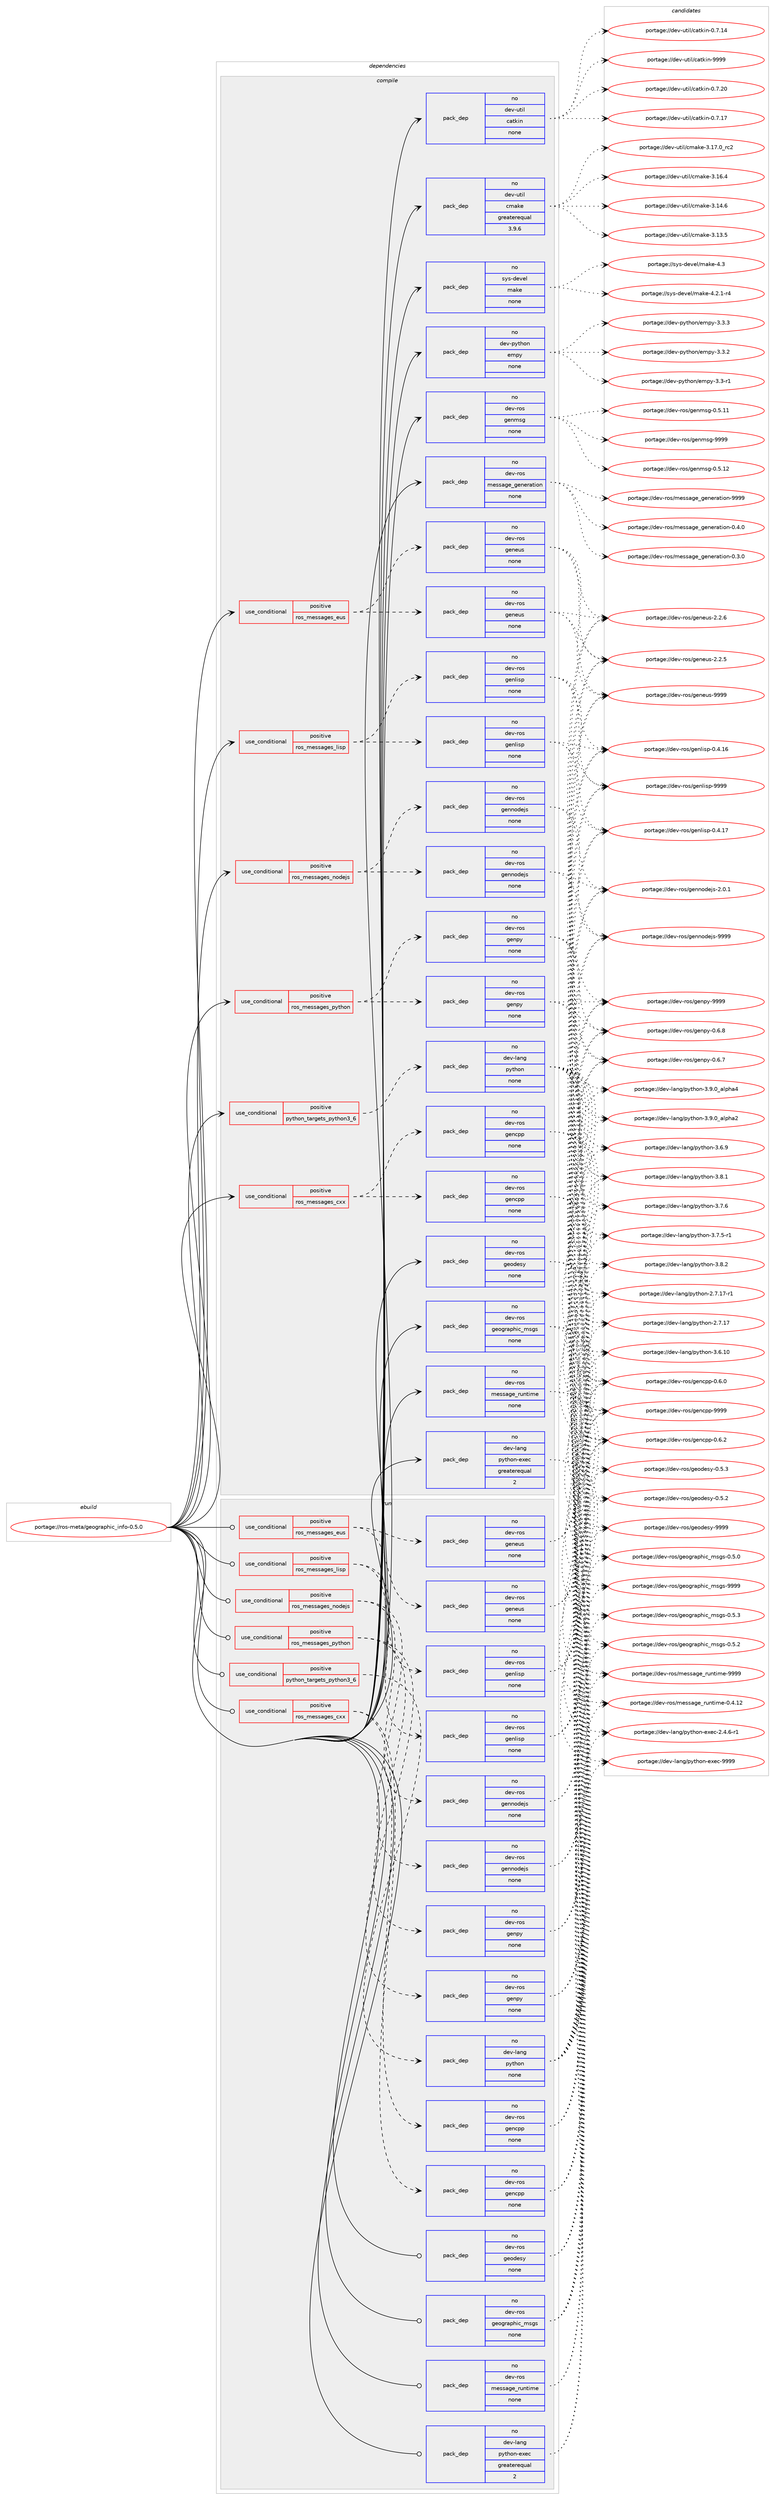 digraph prolog {

# *************
# Graph options
# *************

newrank=true;
concentrate=true;
compound=true;
graph [rankdir=LR,fontname=Helvetica,fontsize=10,ranksep=1.5];#, ranksep=2.5, nodesep=0.2];
edge  [arrowhead=vee];
node  [fontname=Helvetica,fontsize=10];

# **********
# The ebuild
# **********

subgraph cluster_leftcol {
color=gray;
rank=same;
label=<<i>ebuild</i>>;
id [label="portage://ros-meta/geographic_info-0.5.0", color=red, width=4, href="../ros-meta/geographic_info-0.5.0.svg"];
}

# ****************
# The dependencies
# ****************

subgraph cluster_midcol {
color=gray;
label=<<i>dependencies</i>>;
subgraph cluster_compile {
fillcolor="#eeeeee";
style=filled;
label=<<i>compile</i>>;
subgraph cond12193 {
dependency62284 [label=<<TABLE BORDER="0" CELLBORDER="1" CELLSPACING="0" CELLPADDING="4"><TR><TD ROWSPAN="3" CELLPADDING="10">use_conditional</TD></TR><TR><TD>positive</TD></TR><TR><TD>python_targets_python3_6</TD></TR></TABLE>>, shape=none, color=red];
subgraph pack48823 {
dependency62285 [label=<<TABLE BORDER="0" CELLBORDER="1" CELLSPACING="0" CELLPADDING="4" WIDTH="220"><TR><TD ROWSPAN="6" CELLPADDING="30">pack_dep</TD></TR><TR><TD WIDTH="110">no</TD></TR><TR><TD>dev-lang</TD></TR><TR><TD>python</TD></TR><TR><TD>none</TD></TR><TR><TD></TD></TR></TABLE>>, shape=none, color=blue];
}
dependency62284:e -> dependency62285:w [weight=20,style="dashed",arrowhead="vee"];
}
id:e -> dependency62284:w [weight=20,style="solid",arrowhead="vee"];
subgraph cond12194 {
dependency62286 [label=<<TABLE BORDER="0" CELLBORDER="1" CELLSPACING="0" CELLPADDING="4"><TR><TD ROWSPAN="3" CELLPADDING="10">use_conditional</TD></TR><TR><TD>positive</TD></TR><TR><TD>ros_messages_cxx</TD></TR></TABLE>>, shape=none, color=red];
subgraph pack48824 {
dependency62287 [label=<<TABLE BORDER="0" CELLBORDER="1" CELLSPACING="0" CELLPADDING="4" WIDTH="220"><TR><TD ROWSPAN="6" CELLPADDING="30">pack_dep</TD></TR><TR><TD WIDTH="110">no</TD></TR><TR><TD>dev-ros</TD></TR><TR><TD>gencpp</TD></TR><TR><TD>none</TD></TR><TR><TD></TD></TR></TABLE>>, shape=none, color=blue];
}
dependency62286:e -> dependency62287:w [weight=20,style="dashed",arrowhead="vee"];
subgraph pack48825 {
dependency62288 [label=<<TABLE BORDER="0" CELLBORDER="1" CELLSPACING="0" CELLPADDING="4" WIDTH="220"><TR><TD ROWSPAN="6" CELLPADDING="30">pack_dep</TD></TR><TR><TD WIDTH="110">no</TD></TR><TR><TD>dev-ros</TD></TR><TR><TD>gencpp</TD></TR><TR><TD>none</TD></TR><TR><TD></TD></TR></TABLE>>, shape=none, color=blue];
}
dependency62286:e -> dependency62288:w [weight=20,style="dashed",arrowhead="vee"];
}
id:e -> dependency62286:w [weight=20,style="solid",arrowhead="vee"];
subgraph cond12195 {
dependency62289 [label=<<TABLE BORDER="0" CELLBORDER="1" CELLSPACING="0" CELLPADDING="4"><TR><TD ROWSPAN="3" CELLPADDING="10">use_conditional</TD></TR><TR><TD>positive</TD></TR><TR><TD>ros_messages_eus</TD></TR></TABLE>>, shape=none, color=red];
subgraph pack48826 {
dependency62290 [label=<<TABLE BORDER="0" CELLBORDER="1" CELLSPACING="0" CELLPADDING="4" WIDTH="220"><TR><TD ROWSPAN="6" CELLPADDING="30">pack_dep</TD></TR><TR><TD WIDTH="110">no</TD></TR><TR><TD>dev-ros</TD></TR><TR><TD>geneus</TD></TR><TR><TD>none</TD></TR><TR><TD></TD></TR></TABLE>>, shape=none, color=blue];
}
dependency62289:e -> dependency62290:w [weight=20,style="dashed",arrowhead="vee"];
subgraph pack48827 {
dependency62291 [label=<<TABLE BORDER="0" CELLBORDER="1" CELLSPACING="0" CELLPADDING="4" WIDTH="220"><TR><TD ROWSPAN="6" CELLPADDING="30">pack_dep</TD></TR><TR><TD WIDTH="110">no</TD></TR><TR><TD>dev-ros</TD></TR><TR><TD>geneus</TD></TR><TR><TD>none</TD></TR><TR><TD></TD></TR></TABLE>>, shape=none, color=blue];
}
dependency62289:e -> dependency62291:w [weight=20,style="dashed",arrowhead="vee"];
}
id:e -> dependency62289:w [weight=20,style="solid",arrowhead="vee"];
subgraph cond12196 {
dependency62292 [label=<<TABLE BORDER="0" CELLBORDER="1" CELLSPACING="0" CELLPADDING="4"><TR><TD ROWSPAN="3" CELLPADDING="10">use_conditional</TD></TR><TR><TD>positive</TD></TR><TR><TD>ros_messages_lisp</TD></TR></TABLE>>, shape=none, color=red];
subgraph pack48828 {
dependency62293 [label=<<TABLE BORDER="0" CELLBORDER="1" CELLSPACING="0" CELLPADDING="4" WIDTH="220"><TR><TD ROWSPAN="6" CELLPADDING="30">pack_dep</TD></TR><TR><TD WIDTH="110">no</TD></TR><TR><TD>dev-ros</TD></TR><TR><TD>genlisp</TD></TR><TR><TD>none</TD></TR><TR><TD></TD></TR></TABLE>>, shape=none, color=blue];
}
dependency62292:e -> dependency62293:w [weight=20,style="dashed",arrowhead="vee"];
subgraph pack48829 {
dependency62294 [label=<<TABLE BORDER="0" CELLBORDER="1" CELLSPACING="0" CELLPADDING="4" WIDTH="220"><TR><TD ROWSPAN="6" CELLPADDING="30">pack_dep</TD></TR><TR><TD WIDTH="110">no</TD></TR><TR><TD>dev-ros</TD></TR><TR><TD>genlisp</TD></TR><TR><TD>none</TD></TR><TR><TD></TD></TR></TABLE>>, shape=none, color=blue];
}
dependency62292:e -> dependency62294:w [weight=20,style="dashed",arrowhead="vee"];
}
id:e -> dependency62292:w [weight=20,style="solid",arrowhead="vee"];
subgraph cond12197 {
dependency62295 [label=<<TABLE BORDER="0" CELLBORDER="1" CELLSPACING="0" CELLPADDING="4"><TR><TD ROWSPAN="3" CELLPADDING="10">use_conditional</TD></TR><TR><TD>positive</TD></TR><TR><TD>ros_messages_nodejs</TD></TR></TABLE>>, shape=none, color=red];
subgraph pack48830 {
dependency62296 [label=<<TABLE BORDER="0" CELLBORDER="1" CELLSPACING="0" CELLPADDING="4" WIDTH="220"><TR><TD ROWSPAN="6" CELLPADDING="30">pack_dep</TD></TR><TR><TD WIDTH="110">no</TD></TR><TR><TD>dev-ros</TD></TR><TR><TD>gennodejs</TD></TR><TR><TD>none</TD></TR><TR><TD></TD></TR></TABLE>>, shape=none, color=blue];
}
dependency62295:e -> dependency62296:w [weight=20,style="dashed",arrowhead="vee"];
subgraph pack48831 {
dependency62297 [label=<<TABLE BORDER="0" CELLBORDER="1" CELLSPACING="0" CELLPADDING="4" WIDTH="220"><TR><TD ROWSPAN="6" CELLPADDING="30">pack_dep</TD></TR><TR><TD WIDTH="110">no</TD></TR><TR><TD>dev-ros</TD></TR><TR><TD>gennodejs</TD></TR><TR><TD>none</TD></TR><TR><TD></TD></TR></TABLE>>, shape=none, color=blue];
}
dependency62295:e -> dependency62297:w [weight=20,style="dashed",arrowhead="vee"];
}
id:e -> dependency62295:w [weight=20,style="solid",arrowhead="vee"];
subgraph cond12198 {
dependency62298 [label=<<TABLE BORDER="0" CELLBORDER="1" CELLSPACING="0" CELLPADDING="4"><TR><TD ROWSPAN="3" CELLPADDING="10">use_conditional</TD></TR><TR><TD>positive</TD></TR><TR><TD>ros_messages_python</TD></TR></TABLE>>, shape=none, color=red];
subgraph pack48832 {
dependency62299 [label=<<TABLE BORDER="0" CELLBORDER="1" CELLSPACING="0" CELLPADDING="4" WIDTH="220"><TR><TD ROWSPAN="6" CELLPADDING="30">pack_dep</TD></TR><TR><TD WIDTH="110">no</TD></TR><TR><TD>dev-ros</TD></TR><TR><TD>genpy</TD></TR><TR><TD>none</TD></TR><TR><TD></TD></TR></TABLE>>, shape=none, color=blue];
}
dependency62298:e -> dependency62299:w [weight=20,style="dashed",arrowhead="vee"];
subgraph pack48833 {
dependency62300 [label=<<TABLE BORDER="0" CELLBORDER="1" CELLSPACING="0" CELLPADDING="4" WIDTH="220"><TR><TD ROWSPAN="6" CELLPADDING="30">pack_dep</TD></TR><TR><TD WIDTH="110">no</TD></TR><TR><TD>dev-ros</TD></TR><TR><TD>genpy</TD></TR><TR><TD>none</TD></TR><TR><TD></TD></TR></TABLE>>, shape=none, color=blue];
}
dependency62298:e -> dependency62300:w [weight=20,style="dashed",arrowhead="vee"];
}
id:e -> dependency62298:w [weight=20,style="solid",arrowhead="vee"];
subgraph pack48834 {
dependency62301 [label=<<TABLE BORDER="0" CELLBORDER="1" CELLSPACING="0" CELLPADDING="4" WIDTH="220"><TR><TD ROWSPAN="6" CELLPADDING="30">pack_dep</TD></TR><TR><TD WIDTH="110">no</TD></TR><TR><TD>dev-lang</TD></TR><TR><TD>python-exec</TD></TR><TR><TD>greaterequal</TD></TR><TR><TD>2</TD></TR></TABLE>>, shape=none, color=blue];
}
id:e -> dependency62301:w [weight=20,style="solid",arrowhead="vee"];
subgraph pack48835 {
dependency62302 [label=<<TABLE BORDER="0" CELLBORDER="1" CELLSPACING="0" CELLPADDING="4" WIDTH="220"><TR><TD ROWSPAN="6" CELLPADDING="30">pack_dep</TD></TR><TR><TD WIDTH="110">no</TD></TR><TR><TD>dev-python</TD></TR><TR><TD>empy</TD></TR><TR><TD>none</TD></TR><TR><TD></TD></TR></TABLE>>, shape=none, color=blue];
}
id:e -> dependency62302:w [weight=20,style="solid",arrowhead="vee"];
subgraph pack48836 {
dependency62303 [label=<<TABLE BORDER="0" CELLBORDER="1" CELLSPACING="0" CELLPADDING="4" WIDTH="220"><TR><TD ROWSPAN="6" CELLPADDING="30">pack_dep</TD></TR><TR><TD WIDTH="110">no</TD></TR><TR><TD>dev-ros</TD></TR><TR><TD>genmsg</TD></TR><TR><TD>none</TD></TR><TR><TD></TD></TR></TABLE>>, shape=none, color=blue];
}
id:e -> dependency62303:w [weight=20,style="solid",arrowhead="vee"];
subgraph pack48837 {
dependency62304 [label=<<TABLE BORDER="0" CELLBORDER="1" CELLSPACING="0" CELLPADDING="4" WIDTH="220"><TR><TD ROWSPAN="6" CELLPADDING="30">pack_dep</TD></TR><TR><TD WIDTH="110">no</TD></TR><TR><TD>dev-ros</TD></TR><TR><TD>geodesy</TD></TR><TR><TD>none</TD></TR><TR><TD></TD></TR></TABLE>>, shape=none, color=blue];
}
id:e -> dependency62304:w [weight=20,style="solid",arrowhead="vee"];
subgraph pack48838 {
dependency62305 [label=<<TABLE BORDER="0" CELLBORDER="1" CELLSPACING="0" CELLPADDING="4" WIDTH="220"><TR><TD ROWSPAN="6" CELLPADDING="30">pack_dep</TD></TR><TR><TD WIDTH="110">no</TD></TR><TR><TD>dev-ros</TD></TR><TR><TD>geographic_msgs</TD></TR><TR><TD>none</TD></TR><TR><TD></TD></TR></TABLE>>, shape=none, color=blue];
}
id:e -> dependency62305:w [weight=20,style="solid",arrowhead="vee"];
subgraph pack48839 {
dependency62306 [label=<<TABLE BORDER="0" CELLBORDER="1" CELLSPACING="0" CELLPADDING="4" WIDTH="220"><TR><TD ROWSPAN="6" CELLPADDING="30">pack_dep</TD></TR><TR><TD WIDTH="110">no</TD></TR><TR><TD>dev-ros</TD></TR><TR><TD>message_generation</TD></TR><TR><TD>none</TD></TR><TR><TD></TD></TR></TABLE>>, shape=none, color=blue];
}
id:e -> dependency62306:w [weight=20,style="solid",arrowhead="vee"];
subgraph pack48840 {
dependency62307 [label=<<TABLE BORDER="0" CELLBORDER="1" CELLSPACING="0" CELLPADDING="4" WIDTH="220"><TR><TD ROWSPAN="6" CELLPADDING="30">pack_dep</TD></TR><TR><TD WIDTH="110">no</TD></TR><TR><TD>dev-ros</TD></TR><TR><TD>message_runtime</TD></TR><TR><TD>none</TD></TR><TR><TD></TD></TR></TABLE>>, shape=none, color=blue];
}
id:e -> dependency62307:w [weight=20,style="solid",arrowhead="vee"];
subgraph pack48841 {
dependency62308 [label=<<TABLE BORDER="0" CELLBORDER="1" CELLSPACING="0" CELLPADDING="4" WIDTH="220"><TR><TD ROWSPAN="6" CELLPADDING="30">pack_dep</TD></TR><TR><TD WIDTH="110">no</TD></TR><TR><TD>dev-util</TD></TR><TR><TD>catkin</TD></TR><TR><TD>none</TD></TR><TR><TD></TD></TR></TABLE>>, shape=none, color=blue];
}
id:e -> dependency62308:w [weight=20,style="solid",arrowhead="vee"];
subgraph pack48842 {
dependency62309 [label=<<TABLE BORDER="0" CELLBORDER="1" CELLSPACING="0" CELLPADDING="4" WIDTH="220"><TR><TD ROWSPAN="6" CELLPADDING="30">pack_dep</TD></TR><TR><TD WIDTH="110">no</TD></TR><TR><TD>dev-util</TD></TR><TR><TD>cmake</TD></TR><TR><TD>greaterequal</TD></TR><TR><TD>3.9.6</TD></TR></TABLE>>, shape=none, color=blue];
}
id:e -> dependency62309:w [weight=20,style="solid",arrowhead="vee"];
subgraph pack48843 {
dependency62310 [label=<<TABLE BORDER="0" CELLBORDER="1" CELLSPACING="0" CELLPADDING="4" WIDTH="220"><TR><TD ROWSPAN="6" CELLPADDING="30">pack_dep</TD></TR><TR><TD WIDTH="110">no</TD></TR><TR><TD>sys-devel</TD></TR><TR><TD>make</TD></TR><TR><TD>none</TD></TR><TR><TD></TD></TR></TABLE>>, shape=none, color=blue];
}
id:e -> dependency62310:w [weight=20,style="solid",arrowhead="vee"];
}
subgraph cluster_compileandrun {
fillcolor="#eeeeee";
style=filled;
label=<<i>compile and run</i>>;
}
subgraph cluster_run {
fillcolor="#eeeeee";
style=filled;
label=<<i>run</i>>;
subgraph cond12199 {
dependency62311 [label=<<TABLE BORDER="0" CELLBORDER="1" CELLSPACING="0" CELLPADDING="4"><TR><TD ROWSPAN="3" CELLPADDING="10">use_conditional</TD></TR><TR><TD>positive</TD></TR><TR><TD>python_targets_python3_6</TD></TR></TABLE>>, shape=none, color=red];
subgraph pack48844 {
dependency62312 [label=<<TABLE BORDER="0" CELLBORDER="1" CELLSPACING="0" CELLPADDING="4" WIDTH="220"><TR><TD ROWSPAN="6" CELLPADDING="30">pack_dep</TD></TR><TR><TD WIDTH="110">no</TD></TR><TR><TD>dev-lang</TD></TR><TR><TD>python</TD></TR><TR><TD>none</TD></TR><TR><TD></TD></TR></TABLE>>, shape=none, color=blue];
}
dependency62311:e -> dependency62312:w [weight=20,style="dashed",arrowhead="vee"];
}
id:e -> dependency62311:w [weight=20,style="solid",arrowhead="odot"];
subgraph cond12200 {
dependency62313 [label=<<TABLE BORDER="0" CELLBORDER="1" CELLSPACING="0" CELLPADDING="4"><TR><TD ROWSPAN="3" CELLPADDING="10">use_conditional</TD></TR><TR><TD>positive</TD></TR><TR><TD>ros_messages_cxx</TD></TR></TABLE>>, shape=none, color=red];
subgraph pack48845 {
dependency62314 [label=<<TABLE BORDER="0" CELLBORDER="1" CELLSPACING="0" CELLPADDING="4" WIDTH="220"><TR><TD ROWSPAN="6" CELLPADDING="30">pack_dep</TD></TR><TR><TD WIDTH="110">no</TD></TR><TR><TD>dev-ros</TD></TR><TR><TD>gencpp</TD></TR><TR><TD>none</TD></TR><TR><TD></TD></TR></TABLE>>, shape=none, color=blue];
}
dependency62313:e -> dependency62314:w [weight=20,style="dashed",arrowhead="vee"];
subgraph pack48846 {
dependency62315 [label=<<TABLE BORDER="0" CELLBORDER="1" CELLSPACING="0" CELLPADDING="4" WIDTH="220"><TR><TD ROWSPAN="6" CELLPADDING="30">pack_dep</TD></TR><TR><TD WIDTH="110">no</TD></TR><TR><TD>dev-ros</TD></TR><TR><TD>gencpp</TD></TR><TR><TD>none</TD></TR><TR><TD></TD></TR></TABLE>>, shape=none, color=blue];
}
dependency62313:e -> dependency62315:w [weight=20,style="dashed",arrowhead="vee"];
}
id:e -> dependency62313:w [weight=20,style="solid",arrowhead="odot"];
subgraph cond12201 {
dependency62316 [label=<<TABLE BORDER="0" CELLBORDER="1" CELLSPACING="0" CELLPADDING="4"><TR><TD ROWSPAN="3" CELLPADDING="10">use_conditional</TD></TR><TR><TD>positive</TD></TR><TR><TD>ros_messages_eus</TD></TR></TABLE>>, shape=none, color=red];
subgraph pack48847 {
dependency62317 [label=<<TABLE BORDER="0" CELLBORDER="1" CELLSPACING="0" CELLPADDING="4" WIDTH="220"><TR><TD ROWSPAN="6" CELLPADDING="30">pack_dep</TD></TR><TR><TD WIDTH="110">no</TD></TR><TR><TD>dev-ros</TD></TR><TR><TD>geneus</TD></TR><TR><TD>none</TD></TR><TR><TD></TD></TR></TABLE>>, shape=none, color=blue];
}
dependency62316:e -> dependency62317:w [weight=20,style="dashed",arrowhead="vee"];
subgraph pack48848 {
dependency62318 [label=<<TABLE BORDER="0" CELLBORDER="1" CELLSPACING="0" CELLPADDING="4" WIDTH="220"><TR><TD ROWSPAN="6" CELLPADDING="30">pack_dep</TD></TR><TR><TD WIDTH="110">no</TD></TR><TR><TD>dev-ros</TD></TR><TR><TD>geneus</TD></TR><TR><TD>none</TD></TR><TR><TD></TD></TR></TABLE>>, shape=none, color=blue];
}
dependency62316:e -> dependency62318:w [weight=20,style="dashed",arrowhead="vee"];
}
id:e -> dependency62316:w [weight=20,style="solid",arrowhead="odot"];
subgraph cond12202 {
dependency62319 [label=<<TABLE BORDER="0" CELLBORDER="1" CELLSPACING="0" CELLPADDING="4"><TR><TD ROWSPAN="3" CELLPADDING="10">use_conditional</TD></TR><TR><TD>positive</TD></TR><TR><TD>ros_messages_lisp</TD></TR></TABLE>>, shape=none, color=red];
subgraph pack48849 {
dependency62320 [label=<<TABLE BORDER="0" CELLBORDER="1" CELLSPACING="0" CELLPADDING="4" WIDTH="220"><TR><TD ROWSPAN="6" CELLPADDING="30">pack_dep</TD></TR><TR><TD WIDTH="110">no</TD></TR><TR><TD>dev-ros</TD></TR><TR><TD>genlisp</TD></TR><TR><TD>none</TD></TR><TR><TD></TD></TR></TABLE>>, shape=none, color=blue];
}
dependency62319:e -> dependency62320:w [weight=20,style="dashed",arrowhead="vee"];
subgraph pack48850 {
dependency62321 [label=<<TABLE BORDER="0" CELLBORDER="1" CELLSPACING="0" CELLPADDING="4" WIDTH="220"><TR><TD ROWSPAN="6" CELLPADDING="30">pack_dep</TD></TR><TR><TD WIDTH="110">no</TD></TR><TR><TD>dev-ros</TD></TR><TR><TD>genlisp</TD></TR><TR><TD>none</TD></TR><TR><TD></TD></TR></TABLE>>, shape=none, color=blue];
}
dependency62319:e -> dependency62321:w [weight=20,style="dashed",arrowhead="vee"];
}
id:e -> dependency62319:w [weight=20,style="solid",arrowhead="odot"];
subgraph cond12203 {
dependency62322 [label=<<TABLE BORDER="0" CELLBORDER="1" CELLSPACING="0" CELLPADDING="4"><TR><TD ROWSPAN="3" CELLPADDING="10">use_conditional</TD></TR><TR><TD>positive</TD></TR><TR><TD>ros_messages_nodejs</TD></TR></TABLE>>, shape=none, color=red];
subgraph pack48851 {
dependency62323 [label=<<TABLE BORDER="0" CELLBORDER="1" CELLSPACING="0" CELLPADDING="4" WIDTH="220"><TR><TD ROWSPAN="6" CELLPADDING="30">pack_dep</TD></TR><TR><TD WIDTH="110">no</TD></TR><TR><TD>dev-ros</TD></TR><TR><TD>gennodejs</TD></TR><TR><TD>none</TD></TR><TR><TD></TD></TR></TABLE>>, shape=none, color=blue];
}
dependency62322:e -> dependency62323:w [weight=20,style="dashed",arrowhead="vee"];
subgraph pack48852 {
dependency62324 [label=<<TABLE BORDER="0" CELLBORDER="1" CELLSPACING="0" CELLPADDING="4" WIDTH="220"><TR><TD ROWSPAN="6" CELLPADDING="30">pack_dep</TD></TR><TR><TD WIDTH="110">no</TD></TR><TR><TD>dev-ros</TD></TR><TR><TD>gennodejs</TD></TR><TR><TD>none</TD></TR><TR><TD></TD></TR></TABLE>>, shape=none, color=blue];
}
dependency62322:e -> dependency62324:w [weight=20,style="dashed",arrowhead="vee"];
}
id:e -> dependency62322:w [weight=20,style="solid",arrowhead="odot"];
subgraph cond12204 {
dependency62325 [label=<<TABLE BORDER="0" CELLBORDER="1" CELLSPACING="0" CELLPADDING="4"><TR><TD ROWSPAN="3" CELLPADDING="10">use_conditional</TD></TR><TR><TD>positive</TD></TR><TR><TD>ros_messages_python</TD></TR></TABLE>>, shape=none, color=red];
subgraph pack48853 {
dependency62326 [label=<<TABLE BORDER="0" CELLBORDER="1" CELLSPACING="0" CELLPADDING="4" WIDTH="220"><TR><TD ROWSPAN="6" CELLPADDING="30">pack_dep</TD></TR><TR><TD WIDTH="110">no</TD></TR><TR><TD>dev-ros</TD></TR><TR><TD>genpy</TD></TR><TR><TD>none</TD></TR><TR><TD></TD></TR></TABLE>>, shape=none, color=blue];
}
dependency62325:e -> dependency62326:w [weight=20,style="dashed",arrowhead="vee"];
subgraph pack48854 {
dependency62327 [label=<<TABLE BORDER="0" CELLBORDER="1" CELLSPACING="0" CELLPADDING="4" WIDTH="220"><TR><TD ROWSPAN="6" CELLPADDING="30">pack_dep</TD></TR><TR><TD WIDTH="110">no</TD></TR><TR><TD>dev-ros</TD></TR><TR><TD>genpy</TD></TR><TR><TD>none</TD></TR><TR><TD></TD></TR></TABLE>>, shape=none, color=blue];
}
dependency62325:e -> dependency62327:w [weight=20,style="dashed",arrowhead="vee"];
}
id:e -> dependency62325:w [weight=20,style="solid",arrowhead="odot"];
subgraph pack48855 {
dependency62328 [label=<<TABLE BORDER="0" CELLBORDER="1" CELLSPACING="0" CELLPADDING="4" WIDTH="220"><TR><TD ROWSPAN="6" CELLPADDING="30">pack_dep</TD></TR><TR><TD WIDTH="110">no</TD></TR><TR><TD>dev-lang</TD></TR><TR><TD>python-exec</TD></TR><TR><TD>greaterequal</TD></TR><TR><TD>2</TD></TR></TABLE>>, shape=none, color=blue];
}
id:e -> dependency62328:w [weight=20,style="solid",arrowhead="odot"];
subgraph pack48856 {
dependency62329 [label=<<TABLE BORDER="0" CELLBORDER="1" CELLSPACING="0" CELLPADDING="4" WIDTH="220"><TR><TD ROWSPAN="6" CELLPADDING="30">pack_dep</TD></TR><TR><TD WIDTH="110">no</TD></TR><TR><TD>dev-ros</TD></TR><TR><TD>geodesy</TD></TR><TR><TD>none</TD></TR><TR><TD></TD></TR></TABLE>>, shape=none, color=blue];
}
id:e -> dependency62329:w [weight=20,style="solid",arrowhead="odot"];
subgraph pack48857 {
dependency62330 [label=<<TABLE BORDER="0" CELLBORDER="1" CELLSPACING="0" CELLPADDING="4" WIDTH="220"><TR><TD ROWSPAN="6" CELLPADDING="30">pack_dep</TD></TR><TR><TD WIDTH="110">no</TD></TR><TR><TD>dev-ros</TD></TR><TR><TD>geographic_msgs</TD></TR><TR><TD>none</TD></TR><TR><TD></TD></TR></TABLE>>, shape=none, color=blue];
}
id:e -> dependency62330:w [weight=20,style="solid",arrowhead="odot"];
subgraph pack48858 {
dependency62331 [label=<<TABLE BORDER="0" CELLBORDER="1" CELLSPACING="0" CELLPADDING="4" WIDTH="220"><TR><TD ROWSPAN="6" CELLPADDING="30">pack_dep</TD></TR><TR><TD WIDTH="110">no</TD></TR><TR><TD>dev-ros</TD></TR><TR><TD>message_runtime</TD></TR><TR><TD>none</TD></TR><TR><TD></TD></TR></TABLE>>, shape=none, color=blue];
}
id:e -> dependency62331:w [weight=20,style="solid",arrowhead="odot"];
}
}

# **************
# The candidates
# **************

subgraph cluster_choices {
rank=same;
color=gray;
label=<<i>candidates</i>>;

subgraph choice48823 {
color=black;
nodesep=1;
choice10010111845108971101034711212111610411111045514657464895971081121049752 [label="portage://dev-lang/python-3.9.0_alpha4", color=red, width=4,href="../dev-lang/python-3.9.0_alpha4.svg"];
choice10010111845108971101034711212111610411111045514657464895971081121049750 [label="portage://dev-lang/python-3.9.0_alpha2", color=red, width=4,href="../dev-lang/python-3.9.0_alpha2.svg"];
choice100101118451089711010347112121116104111110455146564650 [label="portage://dev-lang/python-3.8.2", color=red, width=4,href="../dev-lang/python-3.8.2.svg"];
choice100101118451089711010347112121116104111110455146564649 [label="portage://dev-lang/python-3.8.1", color=red, width=4,href="../dev-lang/python-3.8.1.svg"];
choice100101118451089711010347112121116104111110455146554654 [label="portage://dev-lang/python-3.7.6", color=red, width=4,href="../dev-lang/python-3.7.6.svg"];
choice1001011184510897110103471121211161041111104551465546534511449 [label="portage://dev-lang/python-3.7.5-r1", color=red, width=4,href="../dev-lang/python-3.7.5-r1.svg"];
choice100101118451089711010347112121116104111110455146544657 [label="portage://dev-lang/python-3.6.9", color=red, width=4,href="../dev-lang/python-3.6.9.svg"];
choice10010111845108971101034711212111610411111045514654464948 [label="portage://dev-lang/python-3.6.10", color=red, width=4,href="../dev-lang/python-3.6.10.svg"];
choice100101118451089711010347112121116104111110455046554649554511449 [label="portage://dev-lang/python-2.7.17-r1", color=red, width=4,href="../dev-lang/python-2.7.17-r1.svg"];
choice10010111845108971101034711212111610411111045504655464955 [label="portage://dev-lang/python-2.7.17", color=red, width=4,href="../dev-lang/python-2.7.17.svg"];
dependency62285:e -> choice10010111845108971101034711212111610411111045514657464895971081121049752:w [style=dotted,weight="100"];
dependency62285:e -> choice10010111845108971101034711212111610411111045514657464895971081121049750:w [style=dotted,weight="100"];
dependency62285:e -> choice100101118451089711010347112121116104111110455146564650:w [style=dotted,weight="100"];
dependency62285:e -> choice100101118451089711010347112121116104111110455146564649:w [style=dotted,weight="100"];
dependency62285:e -> choice100101118451089711010347112121116104111110455146554654:w [style=dotted,weight="100"];
dependency62285:e -> choice1001011184510897110103471121211161041111104551465546534511449:w [style=dotted,weight="100"];
dependency62285:e -> choice100101118451089711010347112121116104111110455146544657:w [style=dotted,weight="100"];
dependency62285:e -> choice10010111845108971101034711212111610411111045514654464948:w [style=dotted,weight="100"];
dependency62285:e -> choice100101118451089711010347112121116104111110455046554649554511449:w [style=dotted,weight="100"];
dependency62285:e -> choice10010111845108971101034711212111610411111045504655464955:w [style=dotted,weight="100"];
}
subgraph choice48824 {
color=black;
nodesep=1;
choice1001011184511411111547103101110991121124557575757 [label="portage://dev-ros/gencpp-9999", color=red, width=4,href="../dev-ros/gencpp-9999.svg"];
choice100101118451141111154710310111099112112454846544650 [label="portage://dev-ros/gencpp-0.6.2", color=red, width=4,href="../dev-ros/gencpp-0.6.2.svg"];
choice100101118451141111154710310111099112112454846544648 [label="portage://dev-ros/gencpp-0.6.0", color=red, width=4,href="../dev-ros/gencpp-0.6.0.svg"];
dependency62287:e -> choice1001011184511411111547103101110991121124557575757:w [style=dotted,weight="100"];
dependency62287:e -> choice100101118451141111154710310111099112112454846544650:w [style=dotted,weight="100"];
dependency62287:e -> choice100101118451141111154710310111099112112454846544648:w [style=dotted,weight="100"];
}
subgraph choice48825 {
color=black;
nodesep=1;
choice1001011184511411111547103101110991121124557575757 [label="portage://dev-ros/gencpp-9999", color=red, width=4,href="../dev-ros/gencpp-9999.svg"];
choice100101118451141111154710310111099112112454846544650 [label="portage://dev-ros/gencpp-0.6.2", color=red, width=4,href="../dev-ros/gencpp-0.6.2.svg"];
choice100101118451141111154710310111099112112454846544648 [label="portage://dev-ros/gencpp-0.6.0", color=red, width=4,href="../dev-ros/gencpp-0.6.0.svg"];
dependency62288:e -> choice1001011184511411111547103101110991121124557575757:w [style=dotted,weight="100"];
dependency62288:e -> choice100101118451141111154710310111099112112454846544650:w [style=dotted,weight="100"];
dependency62288:e -> choice100101118451141111154710310111099112112454846544648:w [style=dotted,weight="100"];
}
subgraph choice48826 {
color=black;
nodesep=1;
choice10010111845114111115471031011101011171154557575757 [label="portage://dev-ros/geneus-9999", color=red, width=4,href="../dev-ros/geneus-9999.svg"];
choice1001011184511411111547103101110101117115455046504654 [label="portage://dev-ros/geneus-2.2.6", color=red, width=4,href="../dev-ros/geneus-2.2.6.svg"];
choice1001011184511411111547103101110101117115455046504653 [label="portage://dev-ros/geneus-2.2.5", color=red, width=4,href="../dev-ros/geneus-2.2.5.svg"];
dependency62290:e -> choice10010111845114111115471031011101011171154557575757:w [style=dotted,weight="100"];
dependency62290:e -> choice1001011184511411111547103101110101117115455046504654:w [style=dotted,weight="100"];
dependency62290:e -> choice1001011184511411111547103101110101117115455046504653:w [style=dotted,weight="100"];
}
subgraph choice48827 {
color=black;
nodesep=1;
choice10010111845114111115471031011101011171154557575757 [label="portage://dev-ros/geneus-9999", color=red, width=4,href="../dev-ros/geneus-9999.svg"];
choice1001011184511411111547103101110101117115455046504654 [label="portage://dev-ros/geneus-2.2.6", color=red, width=4,href="../dev-ros/geneus-2.2.6.svg"];
choice1001011184511411111547103101110101117115455046504653 [label="portage://dev-ros/geneus-2.2.5", color=red, width=4,href="../dev-ros/geneus-2.2.5.svg"];
dependency62291:e -> choice10010111845114111115471031011101011171154557575757:w [style=dotted,weight="100"];
dependency62291:e -> choice1001011184511411111547103101110101117115455046504654:w [style=dotted,weight="100"];
dependency62291:e -> choice1001011184511411111547103101110101117115455046504653:w [style=dotted,weight="100"];
}
subgraph choice48828 {
color=black;
nodesep=1;
choice10010111845114111115471031011101081051151124557575757 [label="portage://dev-ros/genlisp-9999", color=red, width=4,href="../dev-ros/genlisp-9999.svg"];
choice100101118451141111154710310111010810511511245484652464955 [label="portage://dev-ros/genlisp-0.4.17", color=red, width=4,href="../dev-ros/genlisp-0.4.17.svg"];
choice100101118451141111154710310111010810511511245484652464954 [label="portage://dev-ros/genlisp-0.4.16", color=red, width=4,href="../dev-ros/genlisp-0.4.16.svg"];
dependency62293:e -> choice10010111845114111115471031011101081051151124557575757:w [style=dotted,weight="100"];
dependency62293:e -> choice100101118451141111154710310111010810511511245484652464955:w [style=dotted,weight="100"];
dependency62293:e -> choice100101118451141111154710310111010810511511245484652464954:w [style=dotted,weight="100"];
}
subgraph choice48829 {
color=black;
nodesep=1;
choice10010111845114111115471031011101081051151124557575757 [label="portage://dev-ros/genlisp-9999", color=red, width=4,href="../dev-ros/genlisp-9999.svg"];
choice100101118451141111154710310111010810511511245484652464955 [label="portage://dev-ros/genlisp-0.4.17", color=red, width=4,href="../dev-ros/genlisp-0.4.17.svg"];
choice100101118451141111154710310111010810511511245484652464954 [label="portage://dev-ros/genlisp-0.4.16", color=red, width=4,href="../dev-ros/genlisp-0.4.16.svg"];
dependency62294:e -> choice10010111845114111115471031011101081051151124557575757:w [style=dotted,weight="100"];
dependency62294:e -> choice100101118451141111154710310111010810511511245484652464955:w [style=dotted,weight="100"];
dependency62294:e -> choice100101118451141111154710310111010810511511245484652464954:w [style=dotted,weight="100"];
}
subgraph choice48830 {
color=black;
nodesep=1;
choice10010111845114111115471031011101101111001011061154557575757 [label="portage://dev-ros/gennodejs-9999", color=red, width=4,href="../dev-ros/gennodejs-9999.svg"];
choice1001011184511411111547103101110110111100101106115455046484649 [label="portage://dev-ros/gennodejs-2.0.1", color=red, width=4,href="../dev-ros/gennodejs-2.0.1.svg"];
dependency62296:e -> choice10010111845114111115471031011101101111001011061154557575757:w [style=dotted,weight="100"];
dependency62296:e -> choice1001011184511411111547103101110110111100101106115455046484649:w [style=dotted,weight="100"];
}
subgraph choice48831 {
color=black;
nodesep=1;
choice10010111845114111115471031011101101111001011061154557575757 [label="portage://dev-ros/gennodejs-9999", color=red, width=4,href="../dev-ros/gennodejs-9999.svg"];
choice1001011184511411111547103101110110111100101106115455046484649 [label="portage://dev-ros/gennodejs-2.0.1", color=red, width=4,href="../dev-ros/gennodejs-2.0.1.svg"];
dependency62297:e -> choice10010111845114111115471031011101101111001011061154557575757:w [style=dotted,weight="100"];
dependency62297:e -> choice1001011184511411111547103101110110111100101106115455046484649:w [style=dotted,weight="100"];
}
subgraph choice48832 {
color=black;
nodesep=1;
choice10010111845114111115471031011101121214557575757 [label="portage://dev-ros/genpy-9999", color=red, width=4,href="../dev-ros/genpy-9999.svg"];
choice1001011184511411111547103101110112121454846544656 [label="portage://dev-ros/genpy-0.6.8", color=red, width=4,href="../dev-ros/genpy-0.6.8.svg"];
choice1001011184511411111547103101110112121454846544655 [label="portage://dev-ros/genpy-0.6.7", color=red, width=4,href="../dev-ros/genpy-0.6.7.svg"];
dependency62299:e -> choice10010111845114111115471031011101121214557575757:w [style=dotted,weight="100"];
dependency62299:e -> choice1001011184511411111547103101110112121454846544656:w [style=dotted,weight="100"];
dependency62299:e -> choice1001011184511411111547103101110112121454846544655:w [style=dotted,weight="100"];
}
subgraph choice48833 {
color=black;
nodesep=1;
choice10010111845114111115471031011101121214557575757 [label="portage://dev-ros/genpy-9999", color=red, width=4,href="../dev-ros/genpy-9999.svg"];
choice1001011184511411111547103101110112121454846544656 [label="portage://dev-ros/genpy-0.6.8", color=red, width=4,href="../dev-ros/genpy-0.6.8.svg"];
choice1001011184511411111547103101110112121454846544655 [label="portage://dev-ros/genpy-0.6.7", color=red, width=4,href="../dev-ros/genpy-0.6.7.svg"];
dependency62300:e -> choice10010111845114111115471031011101121214557575757:w [style=dotted,weight="100"];
dependency62300:e -> choice1001011184511411111547103101110112121454846544656:w [style=dotted,weight="100"];
dependency62300:e -> choice1001011184511411111547103101110112121454846544655:w [style=dotted,weight="100"];
}
subgraph choice48834 {
color=black;
nodesep=1;
choice10010111845108971101034711212111610411111045101120101994557575757 [label="portage://dev-lang/python-exec-9999", color=red, width=4,href="../dev-lang/python-exec-9999.svg"];
choice10010111845108971101034711212111610411111045101120101994550465246544511449 [label="portage://dev-lang/python-exec-2.4.6-r1", color=red, width=4,href="../dev-lang/python-exec-2.4.6-r1.svg"];
dependency62301:e -> choice10010111845108971101034711212111610411111045101120101994557575757:w [style=dotted,weight="100"];
dependency62301:e -> choice10010111845108971101034711212111610411111045101120101994550465246544511449:w [style=dotted,weight="100"];
}
subgraph choice48835 {
color=black;
nodesep=1;
choice1001011184511212111610411111047101109112121455146514651 [label="portage://dev-python/empy-3.3.3", color=red, width=4,href="../dev-python/empy-3.3.3.svg"];
choice1001011184511212111610411111047101109112121455146514650 [label="portage://dev-python/empy-3.3.2", color=red, width=4,href="../dev-python/empy-3.3.2.svg"];
choice1001011184511212111610411111047101109112121455146514511449 [label="portage://dev-python/empy-3.3-r1", color=red, width=4,href="../dev-python/empy-3.3-r1.svg"];
dependency62302:e -> choice1001011184511212111610411111047101109112121455146514651:w [style=dotted,weight="100"];
dependency62302:e -> choice1001011184511212111610411111047101109112121455146514650:w [style=dotted,weight="100"];
dependency62302:e -> choice1001011184511212111610411111047101109112121455146514511449:w [style=dotted,weight="100"];
}
subgraph choice48836 {
color=black;
nodesep=1;
choice10010111845114111115471031011101091151034557575757 [label="portage://dev-ros/genmsg-9999", color=red, width=4,href="../dev-ros/genmsg-9999.svg"];
choice100101118451141111154710310111010911510345484653464950 [label="portage://dev-ros/genmsg-0.5.12", color=red, width=4,href="../dev-ros/genmsg-0.5.12.svg"];
choice100101118451141111154710310111010911510345484653464949 [label="portage://dev-ros/genmsg-0.5.11", color=red, width=4,href="../dev-ros/genmsg-0.5.11.svg"];
dependency62303:e -> choice10010111845114111115471031011101091151034557575757:w [style=dotted,weight="100"];
dependency62303:e -> choice100101118451141111154710310111010911510345484653464950:w [style=dotted,weight="100"];
dependency62303:e -> choice100101118451141111154710310111010911510345484653464949:w [style=dotted,weight="100"];
}
subgraph choice48837 {
color=black;
nodesep=1;
choice10010111845114111115471031011111001011151214557575757 [label="portage://dev-ros/geodesy-9999", color=red, width=4,href="../dev-ros/geodesy-9999.svg"];
choice1001011184511411111547103101111100101115121454846534651 [label="portage://dev-ros/geodesy-0.5.3", color=red, width=4,href="../dev-ros/geodesy-0.5.3.svg"];
choice1001011184511411111547103101111100101115121454846534650 [label="portage://dev-ros/geodesy-0.5.2", color=red, width=4,href="../dev-ros/geodesy-0.5.2.svg"];
dependency62304:e -> choice10010111845114111115471031011111001011151214557575757:w [style=dotted,weight="100"];
dependency62304:e -> choice1001011184511411111547103101111100101115121454846534651:w [style=dotted,weight="100"];
dependency62304:e -> choice1001011184511411111547103101111100101115121454846534650:w [style=dotted,weight="100"];
}
subgraph choice48838 {
color=black;
nodesep=1;
choice10010111845114111115471031011111031149711210410599951091151031154557575757 [label="portage://dev-ros/geographic_msgs-9999", color=red, width=4,href="../dev-ros/geographic_msgs-9999.svg"];
choice1001011184511411111547103101111103114971121041059995109115103115454846534651 [label="portage://dev-ros/geographic_msgs-0.5.3", color=red, width=4,href="../dev-ros/geographic_msgs-0.5.3.svg"];
choice1001011184511411111547103101111103114971121041059995109115103115454846534650 [label="portage://dev-ros/geographic_msgs-0.5.2", color=red, width=4,href="../dev-ros/geographic_msgs-0.5.2.svg"];
choice1001011184511411111547103101111103114971121041059995109115103115454846534648 [label="portage://dev-ros/geographic_msgs-0.5.0", color=red, width=4,href="../dev-ros/geographic_msgs-0.5.0.svg"];
dependency62305:e -> choice10010111845114111115471031011111031149711210410599951091151031154557575757:w [style=dotted,weight="100"];
dependency62305:e -> choice1001011184511411111547103101111103114971121041059995109115103115454846534651:w [style=dotted,weight="100"];
dependency62305:e -> choice1001011184511411111547103101111103114971121041059995109115103115454846534650:w [style=dotted,weight="100"];
dependency62305:e -> choice1001011184511411111547103101111103114971121041059995109115103115454846534648:w [style=dotted,weight="100"];
}
subgraph choice48839 {
color=black;
nodesep=1;
choice10010111845114111115471091011151159710310195103101110101114971161051111104557575757 [label="portage://dev-ros/message_generation-9999", color=red, width=4,href="../dev-ros/message_generation-9999.svg"];
choice1001011184511411111547109101115115971031019510310111010111497116105111110454846524648 [label="portage://dev-ros/message_generation-0.4.0", color=red, width=4,href="../dev-ros/message_generation-0.4.0.svg"];
choice1001011184511411111547109101115115971031019510310111010111497116105111110454846514648 [label="portage://dev-ros/message_generation-0.3.0", color=red, width=4,href="../dev-ros/message_generation-0.3.0.svg"];
dependency62306:e -> choice10010111845114111115471091011151159710310195103101110101114971161051111104557575757:w [style=dotted,weight="100"];
dependency62306:e -> choice1001011184511411111547109101115115971031019510310111010111497116105111110454846524648:w [style=dotted,weight="100"];
dependency62306:e -> choice1001011184511411111547109101115115971031019510310111010111497116105111110454846514648:w [style=dotted,weight="100"];
}
subgraph choice48840 {
color=black;
nodesep=1;
choice100101118451141111154710910111511597103101951141171101161051091014557575757 [label="portage://dev-ros/message_runtime-9999", color=red, width=4,href="../dev-ros/message_runtime-9999.svg"];
choice1001011184511411111547109101115115971031019511411711011610510910145484652464950 [label="portage://dev-ros/message_runtime-0.4.12", color=red, width=4,href="../dev-ros/message_runtime-0.4.12.svg"];
dependency62307:e -> choice100101118451141111154710910111511597103101951141171101161051091014557575757:w [style=dotted,weight="100"];
dependency62307:e -> choice1001011184511411111547109101115115971031019511411711011610510910145484652464950:w [style=dotted,weight="100"];
}
subgraph choice48841 {
color=black;
nodesep=1;
choice100101118451171161051084799971161071051104557575757 [label="portage://dev-util/catkin-9999", color=red, width=4,href="../dev-util/catkin-9999.svg"];
choice1001011184511711610510847999711610710511045484655465048 [label="portage://dev-util/catkin-0.7.20", color=red, width=4,href="../dev-util/catkin-0.7.20.svg"];
choice1001011184511711610510847999711610710511045484655464955 [label="portage://dev-util/catkin-0.7.17", color=red, width=4,href="../dev-util/catkin-0.7.17.svg"];
choice1001011184511711610510847999711610710511045484655464952 [label="portage://dev-util/catkin-0.7.14", color=red, width=4,href="../dev-util/catkin-0.7.14.svg"];
dependency62308:e -> choice100101118451171161051084799971161071051104557575757:w [style=dotted,weight="100"];
dependency62308:e -> choice1001011184511711610510847999711610710511045484655465048:w [style=dotted,weight="100"];
dependency62308:e -> choice1001011184511711610510847999711610710511045484655464955:w [style=dotted,weight="100"];
dependency62308:e -> choice1001011184511711610510847999711610710511045484655464952:w [style=dotted,weight="100"];
}
subgraph choice48842 {
color=black;
nodesep=1;
choice1001011184511711610510847991099710710145514649554648951149950 [label="portage://dev-util/cmake-3.17.0_rc2", color=red, width=4,href="../dev-util/cmake-3.17.0_rc2.svg"];
choice1001011184511711610510847991099710710145514649544652 [label="portage://dev-util/cmake-3.16.4", color=red, width=4,href="../dev-util/cmake-3.16.4.svg"];
choice1001011184511711610510847991099710710145514649524654 [label="portage://dev-util/cmake-3.14.6", color=red, width=4,href="../dev-util/cmake-3.14.6.svg"];
choice1001011184511711610510847991099710710145514649514653 [label="portage://dev-util/cmake-3.13.5", color=red, width=4,href="../dev-util/cmake-3.13.5.svg"];
dependency62309:e -> choice1001011184511711610510847991099710710145514649554648951149950:w [style=dotted,weight="100"];
dependency62309:e -> choice1001011184511711610510847991099710710145514649544652:w [style=dotted,weight="100"];
dependency62309:e -> choice1001011184511711610510847991099710710145514649524654:w [style=dotted,weight="100"];
dependency62309:e -> choice1001011184511711610510847991099710710145514649514653:w [style=dotted,weight="100"];
}
subgraph choice48843 {
color=black;
nodesep=1;
choice11512111545100101118101108471099710710145524651 [label="portage://sys-devel/make-4.3", color=red, width=4,href="../sys-devel/make-4.3.svg"];
choice1151211154510010111810110847109971071014552465046494511452 [label="portage://sys-devel/make-4.2.1-r4", color=red, width=4,href="../sys-devel/make-4.2.1-r4.svg"];
dependency62310:e -> choice11512111545100101118101108471099710710145524651:w [style=dotted,weight="100"];
dependency62310:e -> choice1151211154510010111810110847109971071014552465046494511452:w [style=dotted,weight="100"];
}
subgraph choice48844 {
color=black;
nodesep=1;
choice10010111845108971101034711212111610411111045514657464895971081121049752 [label="portage://dev-lang/python-3.9.0_alpha4", color=red, width=4,href="../dev-lang/python-3.9.0_alpha4.svg"];
choice10010111845108971101034711212111610411111045514657464895971081121049750 [label="portage://dev-lang/python-3.9.0_alpha2", color=red, width=4,href="../dev-lang/python-3.9.0_alpha2.svg"];
choice100101118451089711010347112121116104111110455146564650 [label="portage://dev-lang/python-3.8.2", color=red, width=4,href="../dev-lang/python-3.8.2.svg"];
choice100101118451089711010347112121116104111110455146564649 [label="portage://dev-lang/python-3.8.1", color=red, width=4,href="../dev-lang/python-3.8.1.svg"];
choice100101118451089711010347112121116104111110455146554654 [label="portage://dev-lang/python-3.7.6", color=red, width=4,href="../dev-lang/python-3.7.6.svg"];
choice1001011184510897110103471121211161041111104551465546534511449 [label="portage://dev-lang/python-3.7.5-r1", color=red, width=4,href="../dev-lang/python-3.7.5-r1.svg"];
choice100101118451089711010347112121116104111110455146544657 [label="portage://dev-lang/python-3.6.9", color=red, width=4,href="../dev-lang/python-3.6.9.svg"];
choice10010111845108971101034711212111610411111045514654464948 [label="portage://dev-lang/python-3.6.10", color=red, width=4,href="../dev-lang/python-3.6.10.svg"];
choice100101118451089711010347112121116104111110455046554649554511449 [label="portage://dev-lang/python-2.7.17-r1", color=red, width=4,href="../dev-lang/python-2.7.17-r1.svg"];
choice10010111845108971101034711212111610411111045504655464955 [label="portage://dev-lang/python-2.7.17", color=red, width=4,href="../dev-lang/python-2.7.17.svg"];
dependency62312:e -> choice10010111845108971101034711212111610411111045514657464895971081121049752:w [style=dotted,weight="100"];
dependency62312:e -> choice10010111845108971101034711212111610411111045514657464895971081121049750:w [style=dotted,weight="100"];
dependency62312:e -> choice100101118451089711010347112121116104111110455146564650:w [style=dotted,weight="100"];
dependency62312:e -> choice100101118451089711010347112121116104111110455146564649:w [style=dotted,weight="100"];
dependency62312:e -> choice100101118451089711010347112121116104111110455146554654:w [style=dotted,weight="100"];
dependency62312:e -> choice1001011184510897110103471121211161041111104551465546534511449:w [style=dotted,weight="100"];
dependency62312:e -> choice100101118451089711010347112121116104111110455146544657:w [style=dotted,weight="100"];
dependency62312:e -> choice10010111845108971101034711212111610411111045514654464948:w [style=dotted,weight="100"];
dependency62312:e -> choice100101118451089711010347112121116104111110455046554649554511449:w [style=dotted,weight="100"];
dependency62312:e -> choice10010111845108971101034711212111610411111045504655464955:w [style=dotted,weight="100"];
}
subgraph choice48845 {
color=black;
nodesep=1;
choice1001011184511411111547103101110991121124557575757 [label="portage://dev-ros/gencpp-9999", color=red, width=4,href="../dev-ros/gencpp-9999.svg"];
choice100101118451141111154710310111099112112454846544650 [label="portage://dev-ros/gencpp-0.6.2", color=red, width=4,href="../dev-ros/gencpp-0.6.2.svg"];
choice100101118451141111154710310111099112112454846544648 [label="portage://dev-ros/gencpp-0.6.0", color=red, width=4,href="../dev-ros/gencpp-0.6.0.svg"];
dependency62314:e -> choice1001011184511411111547103101110991121124557575757:w [style=dotted,weight="100"];
dependency62314:e -> choice100101118451141111154710310111099112112454846544650:w [style=dotted,weight="100"];
dependency62314:e -> choice100101118451141111154710310111099112112454846544648:w [style=dotted,weight="100"];
}
subgraph choice48846 {
color=black;
nodesep=1;
choice1001011184511411111547103101110991121124557575757 [label="portage://dev-ros/gencpp-9999", color=red, width=4,href="../dev-ros/gencpp-9999.svg"];
choice100101118451141111154710310111099112112454846544650 [label="portage://dev-ros/gencpp-0.6.2", color=red, width=4,href="../dev-ros/gencpp-0.6.2.svg"];
choice100101118451141111154710310111099112112454846544648 [label="portage://dev-ros/gencpp-0.6.0", color=red, width=4,href="../dev-ros/gencpp-0.6.0.svg"];
dependency62315:e -> choice1001011184511411111547103101110991121124557575757:w [style=dotted,weight="100"];
dependency62315:e -> choice100101118451141111154710310111099112112454846544650:w [style=dotted,weight="100"];
dependency62315:e -> choice100101118451141111154710310111099112112454846544648:w [style=dotted,weight="100"];
}
subgraph choice48847 {
color=black;
nodesep=1;
choice10010111845114111115471031011101011171154557575757 [label="portage://dev-ros/geneus-9999", color=red, width=4,href="../dev-ros/geneus-9999.svg"];
choice1001011184511411111547103101110101117115455046504654 [label="portage://dev-ros/geneus-2.2.6", color=red, width=4,href="../dev-ros/geneus-2.2.6.svg"];
choice1001011184511411111547103101110101117115455046504653 [label="portage://dev-ros/geneus-2.2.5", color=red, width=4,href="../dev-ros/geneus-2.2.5.svg"];
dependency62317:e -> choice10010111845114111115471031011101011171154557575757:w [style=dotted,weight="100"];
dependency62317:e -> choice1001011184511411111547103101110101117115455046504654:w [style=dotted,weight="100"];
dependency62317:e -> choice1001011184511411111547103101110101117115455046504653:w [style=dotted,weight="100"];
}
subgraph choice48848 {
color=black;
nodesep=1;
choice10010111845114111115471031011101011171154557575757 [label="portage://dev-ros/geneus-9999", color=red, width=4,href="../dev-ros/geneus-9999.svg"];
choice1001011184511411111547103101110101117115455046504654 [label="portage://dev-ros/geneus-2.2.6", color=red, width=4,href="../dev-ros/geneus-2.2.6.svg"];
choice1001011184511411111547103101110101117115455046504653 [label="portage://dev-ros/geneus-2.2.5", color=red, width=4,href="../dev-ros/geneus-2.2.5.svg"];
dependency62318:e -> choice10010111845114111115471031011101011171154557575757:w [style=dotted,weight="100"];
dependency62318:e -> choice1001011184511411111547103101110101117115455046504654:w [style=dotted,weight="100"];
dependency62318:e -> choice1001011184511411111547103101110101117115455046504653:w [style=dotted,weight="100"];
}
subgraph choice48849 {
color=black;
nodesep=1;
choice10010111845114111115471031011101081051151124557575757 [label="portage://dev-ros/genlisp-9999", color=red, width=4,href="../dev-ros/genlisp-9999.svg"];
choice100101118451141111154710310111010810511511245484652464955 [label="portage://dev-ros/genlisp-0.4.17", color=red, width=4,href="../dev-ros/genlisp-0.4.17.svg"];
choice100101118451141111154710310111010810511511245484652464954 [label="portage://dev-ros/genlisp-0.4.16", color=red, width=4,href="../dev-ros/genlisp-0.4.16.svg"];
dependency62320:e -> choice10010111845114111115471031011101081051151124557575757:w [style=dotted,weight="100"];
dependency62320:e -> choice100101118451141111154710310111010810511511245484652464955:w [style=dotted,weight="100"];
dependency62320:e -> choice100101118451141111154710310111010810511511245484652464954:w [style=dotted,weight="100"];
}
subgraph choice48850 {
color=black;
nodesep=1;
choice10010111845114111115471031011101081051151124557575757 [label="portage://dev-ros/genlisp-9999", color=red, width=4,href="../dev-ros/genlisp-9999.svg"];
choice100101118451141111154710310111010810511511245484652464955 [label="portage://dev-ros/genlisp-0.4.17", color=red, width=4,href="../dev-ros/genlisp-0.4.17.svg"];
choice100101118451141111154710310111010810511511245484652464954 [label="portage://dev-ros/genlisp-0.4.16", color=red, width=4,href="../dev-ros/genlisp-0.4.16.svg"];
dependency62321:e -> choice10010111845114111115471031011101081051151124557575757:w [style=dotted,weight="100"];
dependency62321:e -> choice100101118451141111154710310111010810511511245484652464955:w [style=dotted,weight="100"];
dependency62321:e -> choice100101118451141111154710310111010810511511245484652464954:w [style=dotted,weight="100"];
}
subgraph choice48851 {
color=black;
nodesep=1;
choice10010111845114111115471031011101101111001011061154557575757 [label="portage://dev-ros/gennodejs-9999", color=red, width=4,href="../dev-ros/gennodejs-9999.svg"];
choice1001011184511411111547103101110110111100101106115455046484649 [label="portage://dev-ros/gennodejs-2.0.1", color=red, width=4,href="../dev-ros/gennodejs-2.0.1.svg"];
dependency62323:e -> choice10010111845114111115471031011101101111001011061154557575757:w [style=dotted,weight="100"];
dependency62323:e -> choice1001011184511411111547103101110110111100101106115455046484649:w [style=dotted,weight="100"];
}
subgraph choice48852 {
color=black;
nodesep=1;
choice10010111845114111115471031011101101111001011061154557575757 [label="portage://dev-ros/gennodejs-9999", color=red, width=4,href="../dev-ros/gennodejs-9999.svg"];
choice1001011184511411111547103101110110111100101106115455046484649 [label="portage://dev-ros/gennodejs-2.0.1", color=red, width=4,href="../dev-ros/gennodejs-2.0.1.svg"];
dependency62324:e -> choice10010111845114111115471031011101101111001011061154557575757:w [style=dotted,weight="100"];
dependency62324:e -> choice1001011184511411111547103101110110111100101106115455046484649:w [style=dotted,weight="100"];
}
subgraph choice48853 {
color=black;
nodesep=1;
choice10010111845114111115471031011101121214557575757 [label="portage://dev-ros/genpy-9999", color=red, width=4,href="../dev-ros/genpy-9999.svg"];
choice1001011184511411111547103101110112121454846544656 [label="portage://dev-ros/genpy-0.6.8", color=red, width=4,href="../dev-ros/genpy-0.6.8.svg"];
choice1001011184511411111547103101110112121454846544655 [label="portage://dev-ros/genpy-0.6.7", color=red, width=4,href="../dev-ros/genpy-0.6.7.svg"];
dependency62326:e -> choice10010111845114111115471031011101121214557575757:w [style=dotted,weight="100"];
dependency62326:e -> choice1001011184511411111547103101110112121454846544656:w [style=dotted,weight="100"];
dependency62326:e -> choice1001011184511411111547103101110112121454846544655:w [style=dotted,weight="100"];
}
subgraph choice48854 {
color=black;
nodesep=1;
choice10010111845114111115471031011101121214557575757 [label="portage://dev-ros/genpy-9999", color=red, width=4,href="../dev-ros/genpy-9999.svg"];
choice1001011184511411111547103101110112121454846544656 [label="portage://dev-ros/genpy-0.6.8", color=red, width=4,href="../dev-ros/genpy-0.6.8.svg"];
choice1001011184511411111547103101110112121454846544655 [label="portage://dev-ros/genpy-0.6.7", color=red, width=4,href="../dev-ros/genpy-0.6.7.svg"];
dependency62327:e -> choice10010111845114111115471031011101121214557575757:w [style=dotted,weight="100"];
dependency62327:e -> choice1001011184511411111547103101110112121454846544656:w [style=dotted,weight="100"];
dependency62327:e -> choice1001011184511411111547103101110112121454846544655:w [style=dotted,weight="100"];
}
subgraph choice48855 {
color=black;
nodesep=1;
choice10010111845108971101034711212111610411111045101120101994557575757 [label="portage://dev-lang/python-exec-9999", color=red, width=4,href="../dev-lang/python-exec-9999.svg"];
choice10010111845108971101034711212111610411111045101120101994550465246544511449 [label="portage://dev-lang/python-exec-2.4.6-r1", color=red, width=4,href="../dev-lang/python-exec-2.4.6-r1.svg"];
dependency62328:e -> choice10010111845108971101034711212111610411111045101120101994557575757:w [style=dotted,weight="100"];
dependency62328:e -> choice10010111845108971101034711212111610411111045101120101994550465246544511449:w [style=dotted,weight="100"];
}
subgraph choice48856 {
color=black;
nodesep=1;
choice10010111845114111115471031011111001011151214557575757 [label="portage://dev-ros/geodesy-9999", color=red, width=4,href="../dev-ros/geodesy-9999.svg"];
choice1001011184511411111547103101111100101115121454846534651 [label="portage://dev-ros/geodesy-0.5.3", color=red, width=4,href="../dev-ros/geodesy-0.5.3.svg"];
choice1001011184511411111547103101111100101115121454846534650 [label="portage://dev-ros/geodesy-0.5.2", color=red, width=4,href="../dev-ros/geodesy-0.5.2.svg"];
dependency62329:e -> choice10010111845114111115471031011111001011151214557575757:w [style=dotted,weight="100"];
dependency62329:e -> choice1001011184511411111547103101111100101115121454846534651:w [style=dotted,weight="100"];
dependency62329:e -> choice1001011184511411111547103101111100101115121454846534650:w [style=dotted,weight="100"];
}
subgraph choice48857 {
color=black;
nodesep=1;
choice10010111845114111115471031011111031149711210410599951091151031154557575757 [label="portage://dev-ros/geographic_msgs-9999", color=red, width=4,href="../dev-ros/geographic_msgs-9999.svg"];
choice1001011184511411111547103101111103114971121041059995109115103115454846534651 [label="portage://dev-ros/geographic_msgs-0.5.3", color=red, width=4,href="../dev-ros/geographic_msgs-0.5.3.svg"];
choice1001011184511411111547103101111103114971121041059995109115103115454846534650 [label="portage://dev-ros/geographic_msgs-0.5.2", color=red, width=4,href="../dev-ros/geographic_msgs-0.5.2.svg"];
choice1001011184511411111547103101111103114971121041059995109115103115454846534648 [label="portage://dev-ros/geographic_msgs-0.5.0", color=red, width=4,href="../dev-ros/geographic_msgs-0.5.0.svg"];
dependency62330:e -> choice10010111845114111115471031011111031149711210410599951091151031154557575757:w [style=dotted,weight="100"];
dependency62330:e -> choice1001011184511411111547103101111103114971121041059995109115103115454846534651:w [style=dotted,weight="100"];
dependency62330:e -> choice1001011184511411111547103101111103114971121041059995109115103115454846534650:w [style=dotted,weight="100"];
dependency62330:e -> choice1001011184511411111547103101111103114971121041059995109115103115454846534648:w [style=dotted,weight="100"];
}
subgraph choice48858 {
color=black;
nodesep=1;
choice100101118451141111154710910111511597103101951141171101161051091014557575757 [label="portage://dev-ros/message_runtime-9999", color=red, width=4,href="../dev-ros/message_runtime-9999.svg"];
choice1001011184511411111547109101115115971031019511411711011610510910145484652464950 [label="portage://dev-ros/message_runtime-0.4.12", color=red, width=4,href="../dev-ros/message_runtime-0.4.12.svg"];
dependency62331:e -> choice100101118451141111154710910111511597103101951141171101161051091014557575757:w [style=dotted,weight="100"];
dependency62331:e -> choice1001011184511411111547109101115115971031019511411711011610510910145484652464950:w [style=dotted,weight="100"];
}
}

}
